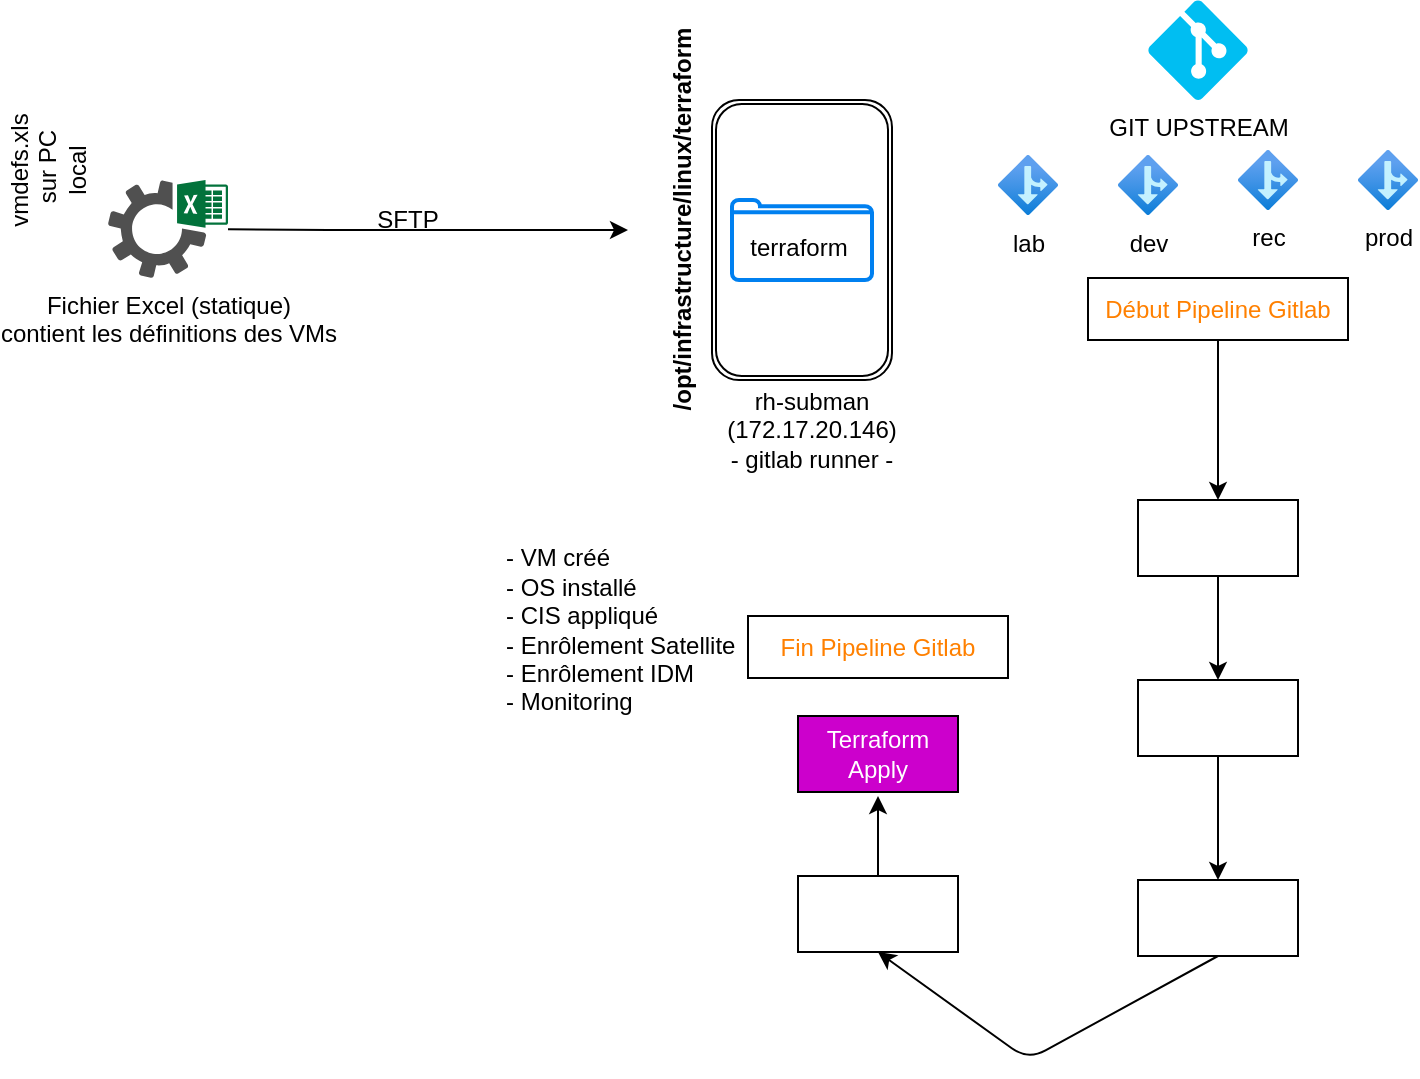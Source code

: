 <mxfile>
    <diagram id="IaFl8y2P71Akh2U9kg0a" name="Page-1">
        <mxGraphModel dx="1264" dy="649" grid="1" gridSize="10" guides="1" tooltips="1" connect="1" arrows="1" fold="1" page="1" pageScale="1" pageWidth="850" pageHeight="1100" math="0" shadow="0">
            <root>
                <mxCell id="0"/>
                <mxCell id="1" parent="0"/>
                <mxCell id="36" value="" style="shape=ext;double=1;rounded=1;whiteSpace=wrap;html=1;" vertex="1" parent="1">
                    <mxGeometry x="402" y="80" width="90" height="140" as="geometry"/>
                </mxCell>
                <mxCell id="6" style="edgeStyle=none;html=1;" parent="1" source="3" edge="1">
                    <mxGeometry relative="1" as="geometry">
                        <mxPoint x="360" y="145" as="targetPoint"/>
                        <Array as="points">
                            <mxPoint x="220" y="145"/>
                            <mxPoint x="280" y="145"/>
                        </Array>
                    </mxGeometry>
                </mxCell>
                <mxCell id="3" value="Fichier Excel (statique)&lt;br&gt;contient les définitions des VMs" style="sketch=0;pointerEvents=1;shadow=0;dashed=0;html=1;strokeColor=none;fillColor=#505050;labelPosition=center;verticalLabelPosition=bottom;verticalAlign=top;outlineConnect=0;align=center;shape=mxgraph.office.services.excel_services;" parent="1" vertex="1">
                    <mxGeometry x="100" y="120" width="60" height="49" as="geometry"/>
                </mxCell>
                <mxCell id="4" value="GIT UPSTREAM" style="verticalLabelPosition=bottom;html=1;verticalAlign=top;align=center;strokeColor=none;fillColor=#00BEF2;shape=mxgraph.azure.git_repository;" parent="1" vertex="1">
                    <mxGeometry x="620" y="30" width="50" height="50" as="geometry"/>
                </mxCell>
                <mxCell id="54" value="" style="edgeStyle=none;html=1;" edge="1" parent="1" source="9" target="11">
                    <mxGeometry relative="1" as="geometry"/>
                </mxCell>
                <mxCell id="9" value="Début Pipeline Gitlab" style="text;strokeColor=default;align=center;fillColor=none;html=1;verticalAlign=middle;whiteSpace=wrap;rounded=0;fontColor=#FF8000;" parent="1" vertex="1">
                    <mxGeometry x="590" y="169" width="130" height="31" as="geometry"/>
                </mxCell>
                <mxCell id="19" style="edgeStyle=none;html=1;exitX=0.5;exitY=1;exitDx=0;exitDy=0;entryX=0.5;entryY=0;entryDx=0;entryDy=0;fontColor=#FFFFFF;" parent="1" source="11" target="15" edge="1">
                    <mxGeometry relative="1" as="geometry"/>
                </mxCell>
                <mxCell id="11" value="&lt;font color=&quot;#ffffff&quot;&gt;Conversion&amp;nbsp;&lt;br&gt;XLS -&amp;gt; CSV&lt;br&gt;&lt;/font&gt;" style="text;strokeColor=default;align=center;fillColor=default;html=1;verticalAlign=middle;whiteSpace=wrap;rounded=0;fontColor=#FF8000;" parent="1" vertex="1">
                    <mxGeometry x="615" y="280" width="80" height="38" as="geometry"/>
                </mxCell>
                <mxCell id="20" style="edgeStyle=none;html=1;exitX=0.5;exitY=1;exitDx=0;exitDy=0;entryX=0.5;entryY=0;entryDx=0;entryDy=0;fontColor=#FFFFFF;" parent="1" source="15" target="16" edge="1">
                    <mxGeometry relative="1" as="geometry"/>
                </mxCell>
                <mxCell id="15" value="&lt;font color=&quot;#ffffff&quot;&gt;Conversion&amp;nbsp;&lt;br&gt;CSV -&amp;gt; YML&lt;br&gt;&lt;/font&gt;" style="text;strokeColor=default;align=center;fillColor=default;html=1;verticalAlign=middle;whiteSpace=wrap;rounded=0;fontColor=#FF8000;" parent="1" vertex="1">
                    <mxGeometry x="615" y="370" width="80" height="38" as="geometry"/>
                </mxCell>
                <mxCell id="23" style="edgeStyle=none;html=1;exitX=0.5;exitY=1;exitDx=0;exitDy=0;fontColor=#FFFFFF;entryX=0.5;entryY=1;entryDx=0;entryDy=0;" parent="1" source="16" target="21" edge="1">
                    <mxGeometry relative="1" as="geometry">
                        <mxPoint x="645" y="532" as="targetPoint"/>
                        <Array as="points">
                            <mxPoint x="560" y="560"/>
                        </Array>
                    </mxGeometry>
                </mxCell>
                <mxCell id="16" value="&lt;font color=&quot;#ffffff&quot;&gt;Generation main.tf&lt;br&gt;&lt;/font&gt;" style="text;strokeColor=default;align=center;fillColor=default;html=1;verticalAlign=middle;whiteSpace=wrap;rounded=0;fontColor=#FF8000;" parent="1" vertex="1">
                    <mxGeometry x="615" y="470" width="80" height="38" as="geometry"/>
                </mxCell>
                <mxCell id="24" style="edgeStyle=none;html=1;exitX=0.5;exitY=0;exitDx=0;exitDy=0;fontColor=#FFFFFF;" parent="1" source="21" edge="1">
                    <mxGeometry relative="1" as="geometry">
                        <mxPoint x="485" y="428" as="targetPoint"/>
                    </mxGeometry>
                </mxCell>
                <mxCell id="21" value="&lt;font color=&quot;#ffffff&quot;&gt;Terraform Plan&lt;br&gt;&lt;/font&gt;" style="text;strokeColor=default;align=center;fillColor=default;html=1;verticalAlign=middle;whiteSpace=wrap;rounded=0;fontColor=#FF8000;" parent="1" vertex="1">
                    <mxGeometry x="445" y="468" width="80" height="38" as="geometry"/>
                </mxCell>
                <mxCell id="22" value="&lt;font color=&quot;#ffffff&quot;&gt;Terraform Apply&lt;br&gt;&lt;/font&gt;" style="text;strokeColor=default;align=center;fillColor=#CC00CC;html=1;verticalAlign=middle;whiteSpace=wrap;rounded=0;fontColor=#FF8000;" parent="1" vertex="1">
                    <mxGeometry x="445" y="388" width="80" height="38" as="geometry"/>
                </mxCell>
                <mxCell id="25" value="Fin Pipeline Gitlab" style="text;strokeColor=default;align=center;fillColor=none;html=1;verticalAlign=middle;whiteSpace=wrap;rounded=0;fontColor=#FF8000;" parent="1" vertex="1">
                    <mxGeometry x="420" y="338" width="130" height="31" as="geometry"/>
                </mxCell>
                <mxCell id="28" value="vmdefs.xls&lt;br&gt;&amp;nbsp;sur PC local" style="text;strokeColor=none;align=center;fillColor=none;html=1;verticalAlign=middle;whiteSpace=wrap;rounded=0;rotation=-90;" vertex="1" parent="1">
                    <mxGeometry x="40" y="100" width="60" height="30" as="geometry"/>
                </mxCell>
                <mxCell id="29" value="&lt;b&gt;/opt/infrastructure/linux/terraform&lt;/b&gt;" style="text;strokeColor=none;align=center;fillColor=none;html=1;verticalAlign=middle;whiteSpace=wrap;rounded=0;rotation=-90;" vertex="1" parent="1">
                    <mxGeometry x="282" y="124.5" width="210" height="30" as="geometry"/>
                </mxCell>
                <mxCell id="35" value="" style="html=1;verticalLabelPosition=bottom;align=center;labelBackgroundColor=#ffffff;verticalAlign=top;strokeWidth=2;strokeColor=#0080F0;shadow=0;dashed=0;shape=mxgraph.ios7.icons.folder;" vertex="1" parent="1">
                    <mxGeometry x="412" y="130" width="70" height="40" as="geometry"/>
                </mxCell>
                <mxCell id="37" value="rh-subman (172.17.20.146)&lt;br&gt;- gitlab runner -" style="text;strokeColor=none;align=center;fillColor=none;html=1;verticalAlign=middle;whiteSpace=wrap;rounded=0;" vertex="1" parent="1">
                    <mxGeometry x="402" y="230" width="100" height="30" as="geometry"/>
                </mxCell>
                <mxCell id="39" value="terraform" style="text;strokeColor=none;align=center;fillColor=none;html=1;verticalAlign=middle;whiteSpace=wrap;rounded=0;" vertex="1" parent="1">
                    <mxGeometry x="420" y="144" width="51" height="20" as="geometry"/>
                </mxCell>
                <mxCell id="43" value="SFTP" style="text;strokeColor=none;align=center;fillColor=none;html=1;verticalAlign=middle;whiteSpace=wrap;rounded=0;" vertex="1" parent="1">
                    <mxGeometry x="220" y="124.5" width="60" height="30" as="geometry"/>
                </mxCell>
                <mxCell id="44" value="lab" style="aspect=fixed;html=1;points=[];align=center;image;fontSize=12;image=img/lib/azure2/general/Branch.svg;" vertex="1" parent="1">
                    <mxGeometry x="545" y="107.5" width="30" height="30" as="geometry"/>
                </mxCell>
                <mxCell id="48" value="dev" style="aspect=fixed;html=1;points=[];align=center;image;fontSize=12;image=img/lib/azure2/general/Branch.svg;" vertex="1" parent="1">
                    <mxGeometry x="605" y="107.5" width="30" height="30" as="geometry"/>
                </mxCell>
                <mxCell id="49" value="rec" style="aspect=fixed;html=1;points=[];align=center;image;fontSize=12;image=img/lib/azure2/general/Branch.svg;" vertex="1" parent="1">
                    <mxGeometry x="665" y="105" width="30" height="30" as="geometry"/>
                </mxCell>
                <mxCell id="50" value="prod" style="aspect=fixed;html=1;points=[];align=center;image;fontSize=12;image=img/lib/azure2/general/Branch.svg;" vertex="1" parent="1">
                    <mxGeometry x="725" y="105" width="30" height="30" as="geometry"/>
                </mxCell>
                <mxCell id="58" value="- VM créé&lt;br&gt;- OS installé&lt;br&gt;- CIS appliqué&lt;br&gt;- Enrôlement Satellite&lt;br&gt;- Enrôlement IDM&lt;br&gt;- Monitoring" style="text;strokeColor=none;align=left;fillColor=none;html=1;verticalAlign=middle;whiteSpace=wrap;rounded=0;" vertex="1" parent="1">
                    <mxGeometry x="297" y="280" width="128" height="130" as="geometry"/>
                </mxCell>
            </root>
        </mxGraphModel>
    </diagram>
</mxfile>